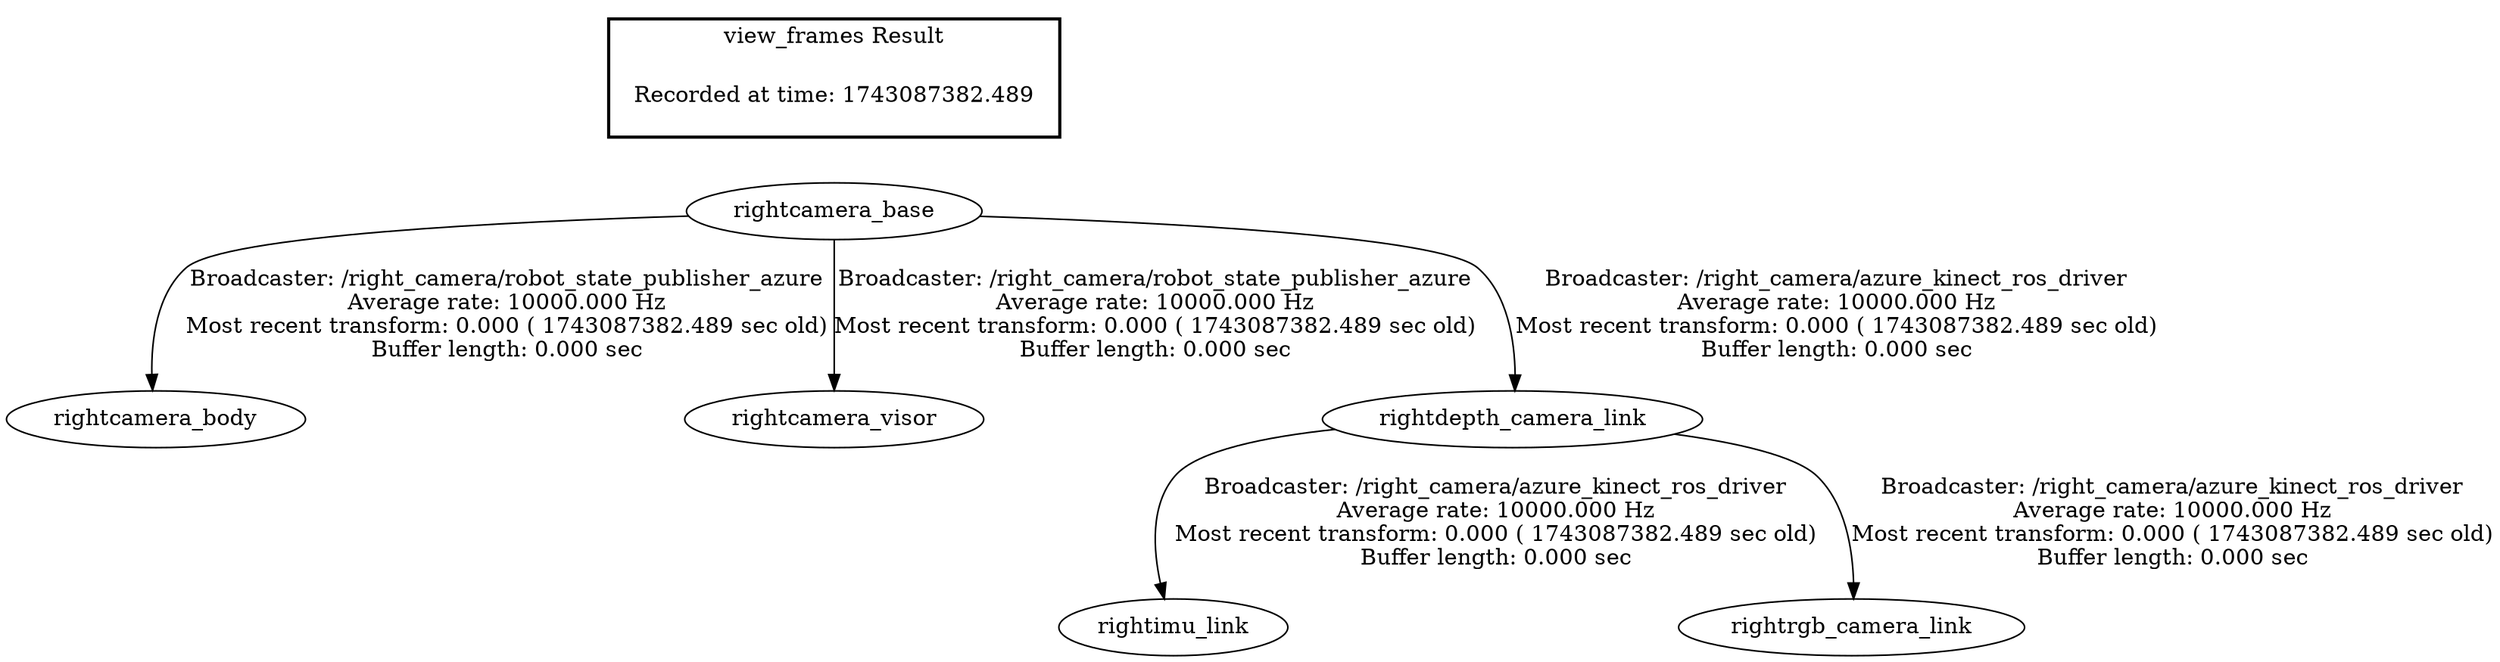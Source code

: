 digraph G {
"rightcamera_base" -> "rightcamera_body"[label="Broadcaster: /right_camera/robot_state_publisher_azure\nAverage rate: 10000.000 Hz\nMost recent transform: 0.000 ( 1743087382.489 sec old)\nBuffer length: 0.000 sec\n"];
"rightcamera_base" -> "rightcamera_visor"[label="Broadcaster: /right_camera/robot_state_publisher_azure\nAverage rate: 10000.000 Hz\nMost recent transform: 0.000 ( 1743087382.489 sec old)\nBuffer length: 0.000 sec\n"];
"rightcamera_base" -> "rightdepth_camera_link"[label="Broadcaster: /right_camera/azure_kinect_ros_driver\nAverage rate: 10000.000 Hz\nMost recent transform: 0.000 ( 1743087382.489 sec old)\nBuffer length: 0.000 sec\n"];
"rightdepth_camera_link" -> "rightimu_link"[label="Broadcaster: /right_camera/azure_kinect_ros_driver\nAverage rate: 10000.000 Hz\nMost recent transform: 0.000 ( 1743087382.489 sec old)\nBuffer length: 0.000 sec\n"];
"rightdepth_camera_link" -> "rightrgb_camera_link"[label="Broadcaster: /right_camera/azure_kinect_ros_driver\nAverage rate: 10000.000 Hz\nMost recent transform: 0.000 ( 1743087382.489 sec old)\nBuffer length: 0.000 sec\n"];
edge [style=invis];
 subgraph cluster_legend { style=bold; color=black; label ="view_frames Result";
"Recorded at time: 1743087382.489"[ shape=plaintext ] ;
 }->"rightcamera_base";
}